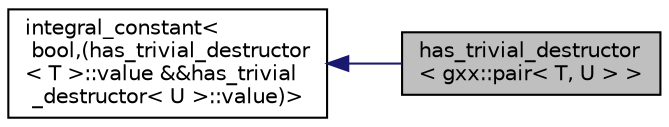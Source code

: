 digraph "has_trivial_destructor&lt; gxx::pair&lt; T, U &gt; &gt;"
{
  edge [fontname="Helvetica",fontsize="10",labelfontname="Helvetica",labelfontsize="10"];
  node [fontname="Helvetica",fontsize="10",shape=record];
  rankdir="LR";
  Node1 [label="has_trivial_destructor\l\< gxx::pair\< T, U \> \>",height=0.2,width=0.4,color="black", fillcolor="grey75", style="filled", fontcolor="black"];
  Node2 -> Node1 [dir="back",color="midnightblue",fontsize="10",style="solid",fontname="Helvetica"];
  Node2 [label="integral_constant\<\l bool,(has_trivial_destructor\l\< T \>::value &&has_trivial\l_destructor\< U \>::value)\>",height=0.2,width=0.4,color="black", fillcolor="white", style="filled",URL="$structintegral__constant.html"];
}
